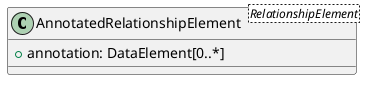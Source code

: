 @startuml
class AnnotatedRelationshipElement<RelationshipElement> {
  +annotation: DataElement[0..*]
}
@enduml